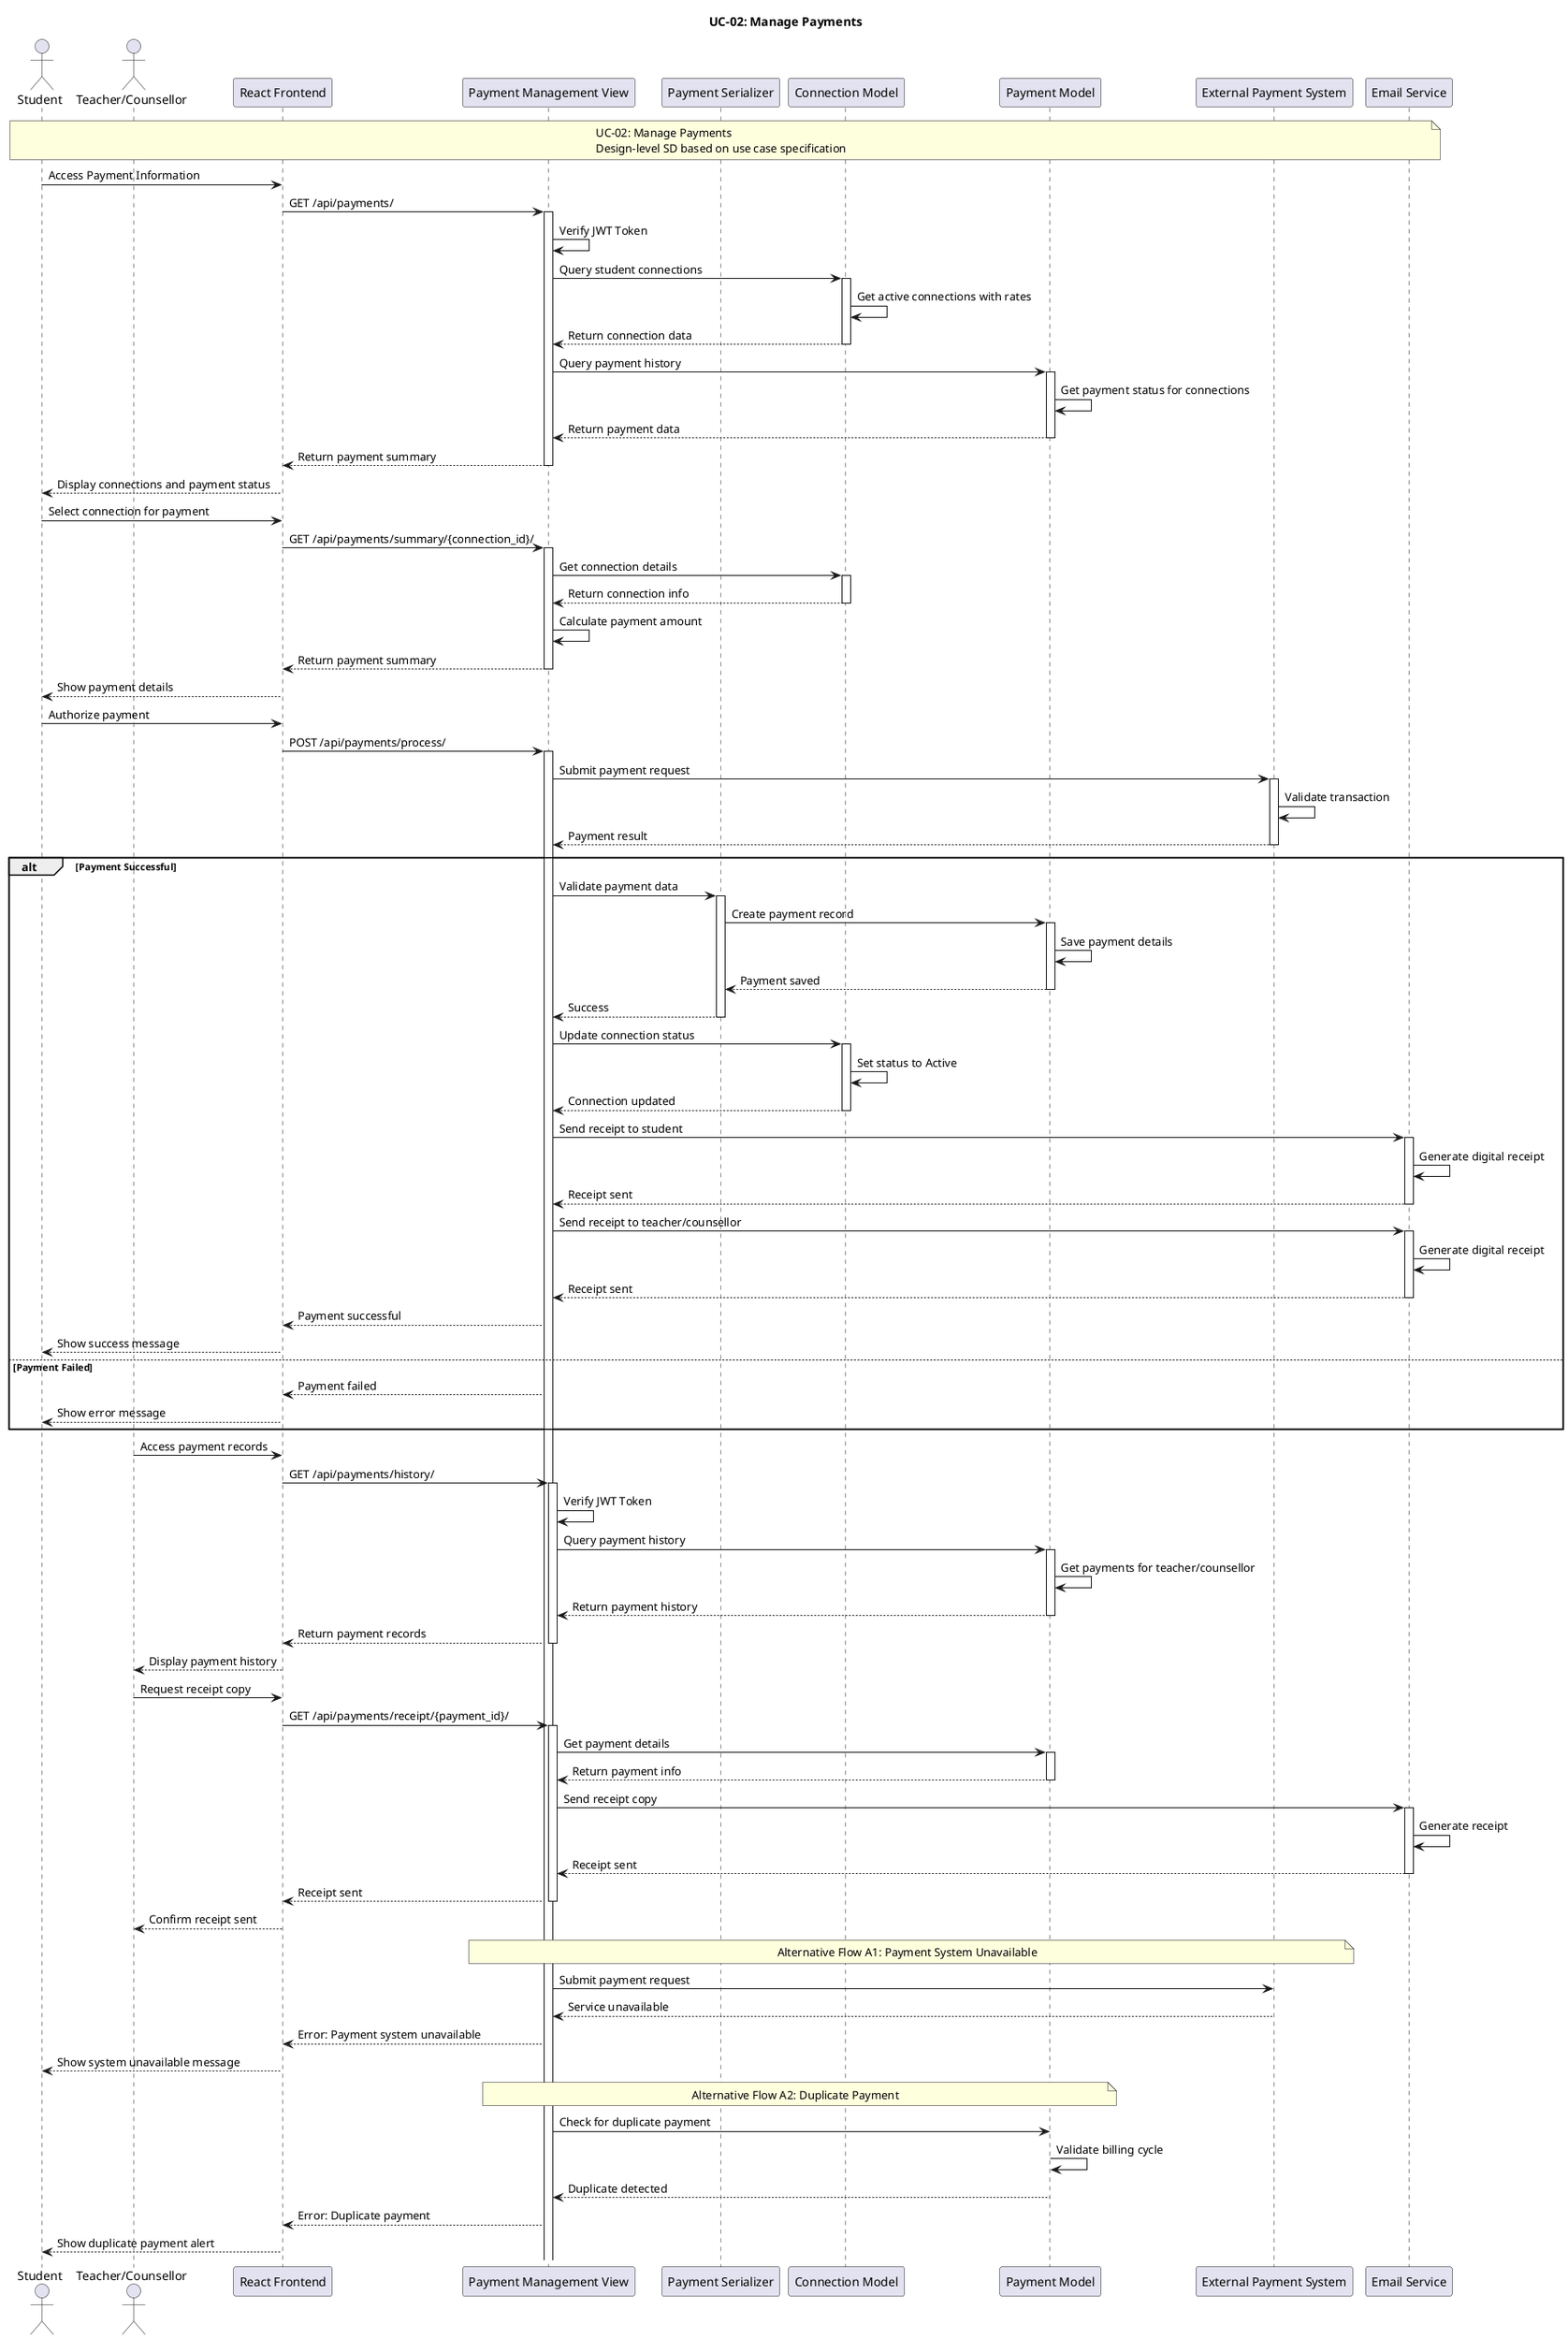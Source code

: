 @startuml
title UC-02: Manage Payments

actor Student as "Student"
actor Teacher as "Teacher/Counsellor"
participant Frontend as "React Frontend"
participant PaymentView as "Payment Management View"
participant PaymentSerializer as "Payment Serializer"
participant Connection as "Connection Model"
participant Payment as "Payment Model"
participant PaymentSystem as "External Payment System"
participant EmailService as "Email Service"

note over Student, EmailService
UC-02: Manage Payments
Design-level SD based on use case specification
end note

'======================
' Student Payment Flow
'======================
Student -> Frontend : Access Payment Information
Frontend -> PaymentView : GET /api/payments/
activate PaymentView
PaymentView -> PaymentView : Verify JWT Token
PaymentView -> Connection : Query student connections
activate Connection
Connection -> Connection : Get active connections with rates
Connection --> PaymentView : Return connection data
deactivate Connection
PaymentView -> Payment : Query payment history
activate Payment
Payment -> Payment : Get payment status for connections
Payment --> PaymentView : Return payment data
deactivate Payment
PaymentView --> Frontend : Return payment summary
deactivate PaymentView
Frontend --> Student : Display connections and payment status

'======================
' Payment Summary
'======================
Student -> Frontend : Select connection for payment
Frontend -> PaymentView : GET /api/payments/summary/{connection_id}/
activate PaymentView
PaymentView -> Connection : Get connection details
activate Connection
Connection --> PaymentView : Return connection info
deactivate Connection
PaymentView -> PaymentView : Calculate payment amount
PaymentView --> Frontend : Return payment summary
deactivate PaymentView
Frontend --> Student : Show payment details

'======================
' Payment Authorization
'======================
Student -> Frontend : Authorize payment
Frontend -> PaymentView : POST /api/payments/process/
activate PaymentView

'======================
' External Payment Processing
'======================
PaymentView -> PaymentSystem : Submit payment request
activate PaymentSystem
PaymentSystem -> PaymentSystem : Validate transaction
PaymentSystem --> PaymentView : Payment result
deactivate PaymentSystem

alt Payment Successful
    '======================
    ' Database Updates
    '======================
    PaymentView -> PaymentSerializer : Validate payment data
    activate PaymentSerializer
    PaymentSerializer -> Payment : Create payment record
    activate Payment
    Payment -> Payment : Save payment details
    Payment --> PaymentSerializer : Payment saved
    deactivate Payment
    PaymentSerializer --> PaymentView : Success
    deactivate PaymentSerializer

    PaymentView -> Connection : Update connection status
    activate Connection
    Connection -> Connection : Set status to Active
    Connection --> PaymentView : Connection updated
    deactivate Connection

    '======================
    ' Receipt Generation
    '======================
    PaymentView -> EmailService : Send receipt to student
    activate EmailService
    EmailService -> EmailService : Generate digital receipt
    EmailService --> PaymentView : Receipt sent
    deactivate EmailService

    PaymentView -> EmailService : Send receipt to teacher/counsellor
    activate EmailService
    EmailService -> EmailService : Generate digital receipt
    EmailService --> PaymentView : Receipt sent
    deactivate EmailService

    PaymentView --> Frontend : Payment successful
    Frontend --> Student : Show success message

else Payment Failed
    PaymentView --> Frontend : Payment failed
    Frontend --> Student : Show error message
end

'======================
' Teacher/Counsellor Payment History
'======================
Teacher -> Frontend : Access payment records
Frontend -> PaymentView : GET /api/payments/history/
activate PaymentView
PaymentView -> PaymentView : Verify JWT Token
PaymentView -> Payment : Query payment history
activate Payment
Payment -> Payment : Get payments for teacher/counsellor
Payment --> PaymentView : Return payment history
deactivate Payment
PaymentView --> Frontend : Return payment records
deactivate PaymentView
Frontend --> Teacher : Display payment history

'======================
' Receipt Request
'======================
Teacher -> Frontend : Request receipt copy
Frontend -> PaymentView : GET /api/payments/receipt/{payment_id}/
activate PaymentView
PaymentView -> Payment : Get payment details
activate Payment
Payment --> PaymentView : Return payment info
deactivate Payment
PaymentView -> EmailService : Send receipt copy
activate EmailService
EmailService -> EmailService : Generate receipt
EmailService --> PaymentView : Receipt sent
deactivate EmailService
PaymentView --> Frontend : Receipt sent
deactivate PaymentView
Frontend --> Teacher : Confirm receipt sent

'======================
' Alternative Flows
'======================

'======================
' Payment System Unavailable
'======================
note over PaymentView, PaymentSystem
Alternative Flow A1: Payment System Unavailable
end note

PaymentView -> PaymentSystem : Submit payment request
PaymentSystem --> PaymentView : Service unavailable
PaymentView --> Frontend : Error: Payment system unavailable
Frontend --> Student : Show system unavailable message

'======================
' Duplicate Payment Attempt
'======================
note over PaymentView, Payment
Alternative Flow A2: Duplicate Payment
end note

PaymentView -> Payment : Check for duplicate payment
Payment -> Payment : Validate billing cycle
Payment --> PaymentView : Duplicate detected
PaymentView --> Frontend : Error: Duplicate payment
Frontend --> Student : Show duplicate payment alert

@enduml
